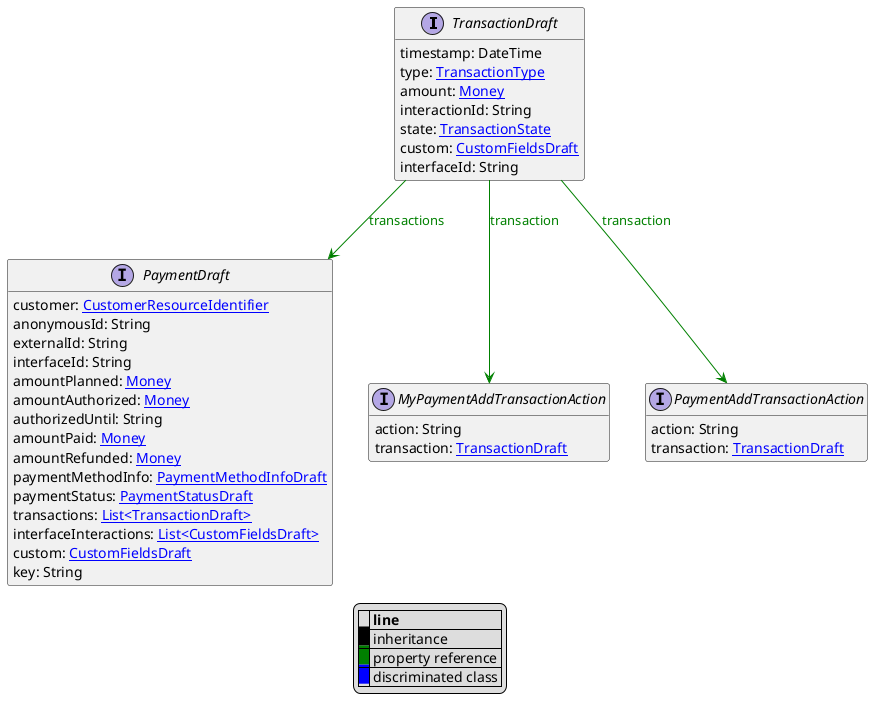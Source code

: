 @startuml

hide empty fields
hide empty methods
legend
|= |= line |
|<back:black>   </back>| inheritance |
|<back:green>   </back>| property reference |
|<back:blue>   </back>| discriminated class |
endlegend
interface TransactionDraft [[TransactionDraft.svg]]  {
    timestamp: DateTime
    type: [[TransactionType.svg TransactionType]]
    amount: [[Money.svg Money]]
    interactionId: String
    state: [[TransactionState.svg TransactionState]]
    custom: [[CustomFieldsDraft.svg CustomFieldsDraft]]
    interfaceId: String
}



interface PaymentDraft [[PaymentDraft.svg]]  {
    customer: [[CustomerResourceIdentifier.svg CustomerResourceIdentifier]]
    anonymousId: String
    externalId: String
    interfaceId: String
    amountPlanned: [[Money.svg Money]]
    amountAuthorized: [[Money.svg Money]]
    authorizedUntil: String
    amountPaid: [[Money.svg Money]]
    amountRefunded: [[Money.svg Money]]
    paymentMethodInfo: [[PaymentMethodInfoDraft.svg PaymentMethodInfoDraft]]
    paymentStatus: [[PaymentStatusDraft.svg PaymentStatusDraft]]
    transactions: [[TransactionDraft.svg List<TransactionDraft>]]
    interfaceInteractions: [[CustomFieldsDraft.svg List<CustomFieldsDraft>]]
    custom: [[CustomFieldsDraft.svg CustomFieldsDraft]]
    key: String
}
interface MyPaymentAddTransactionAction [[MyPaymentAddTransactionAction.svg]]  {
    action: String
    transaction: [[TransactionDraft.svg TransactionDraft]]
}
interface PaymentAddTransactionAction [[PaymentAddTransactionAction.svg]]  {
    action: String
    transaction: [[TransactionDraft.svg TransactionDraft]]
}

TransactionDraft --> PaymentDraft #green;text:green : "transactions"
TransactionDraft --> MyPaymentAddTransactionAction #green;text:green : "transaction"
TransactionDraft --> PaymentAddTransactionAction #green;text:green : "transaction"
@enduml
